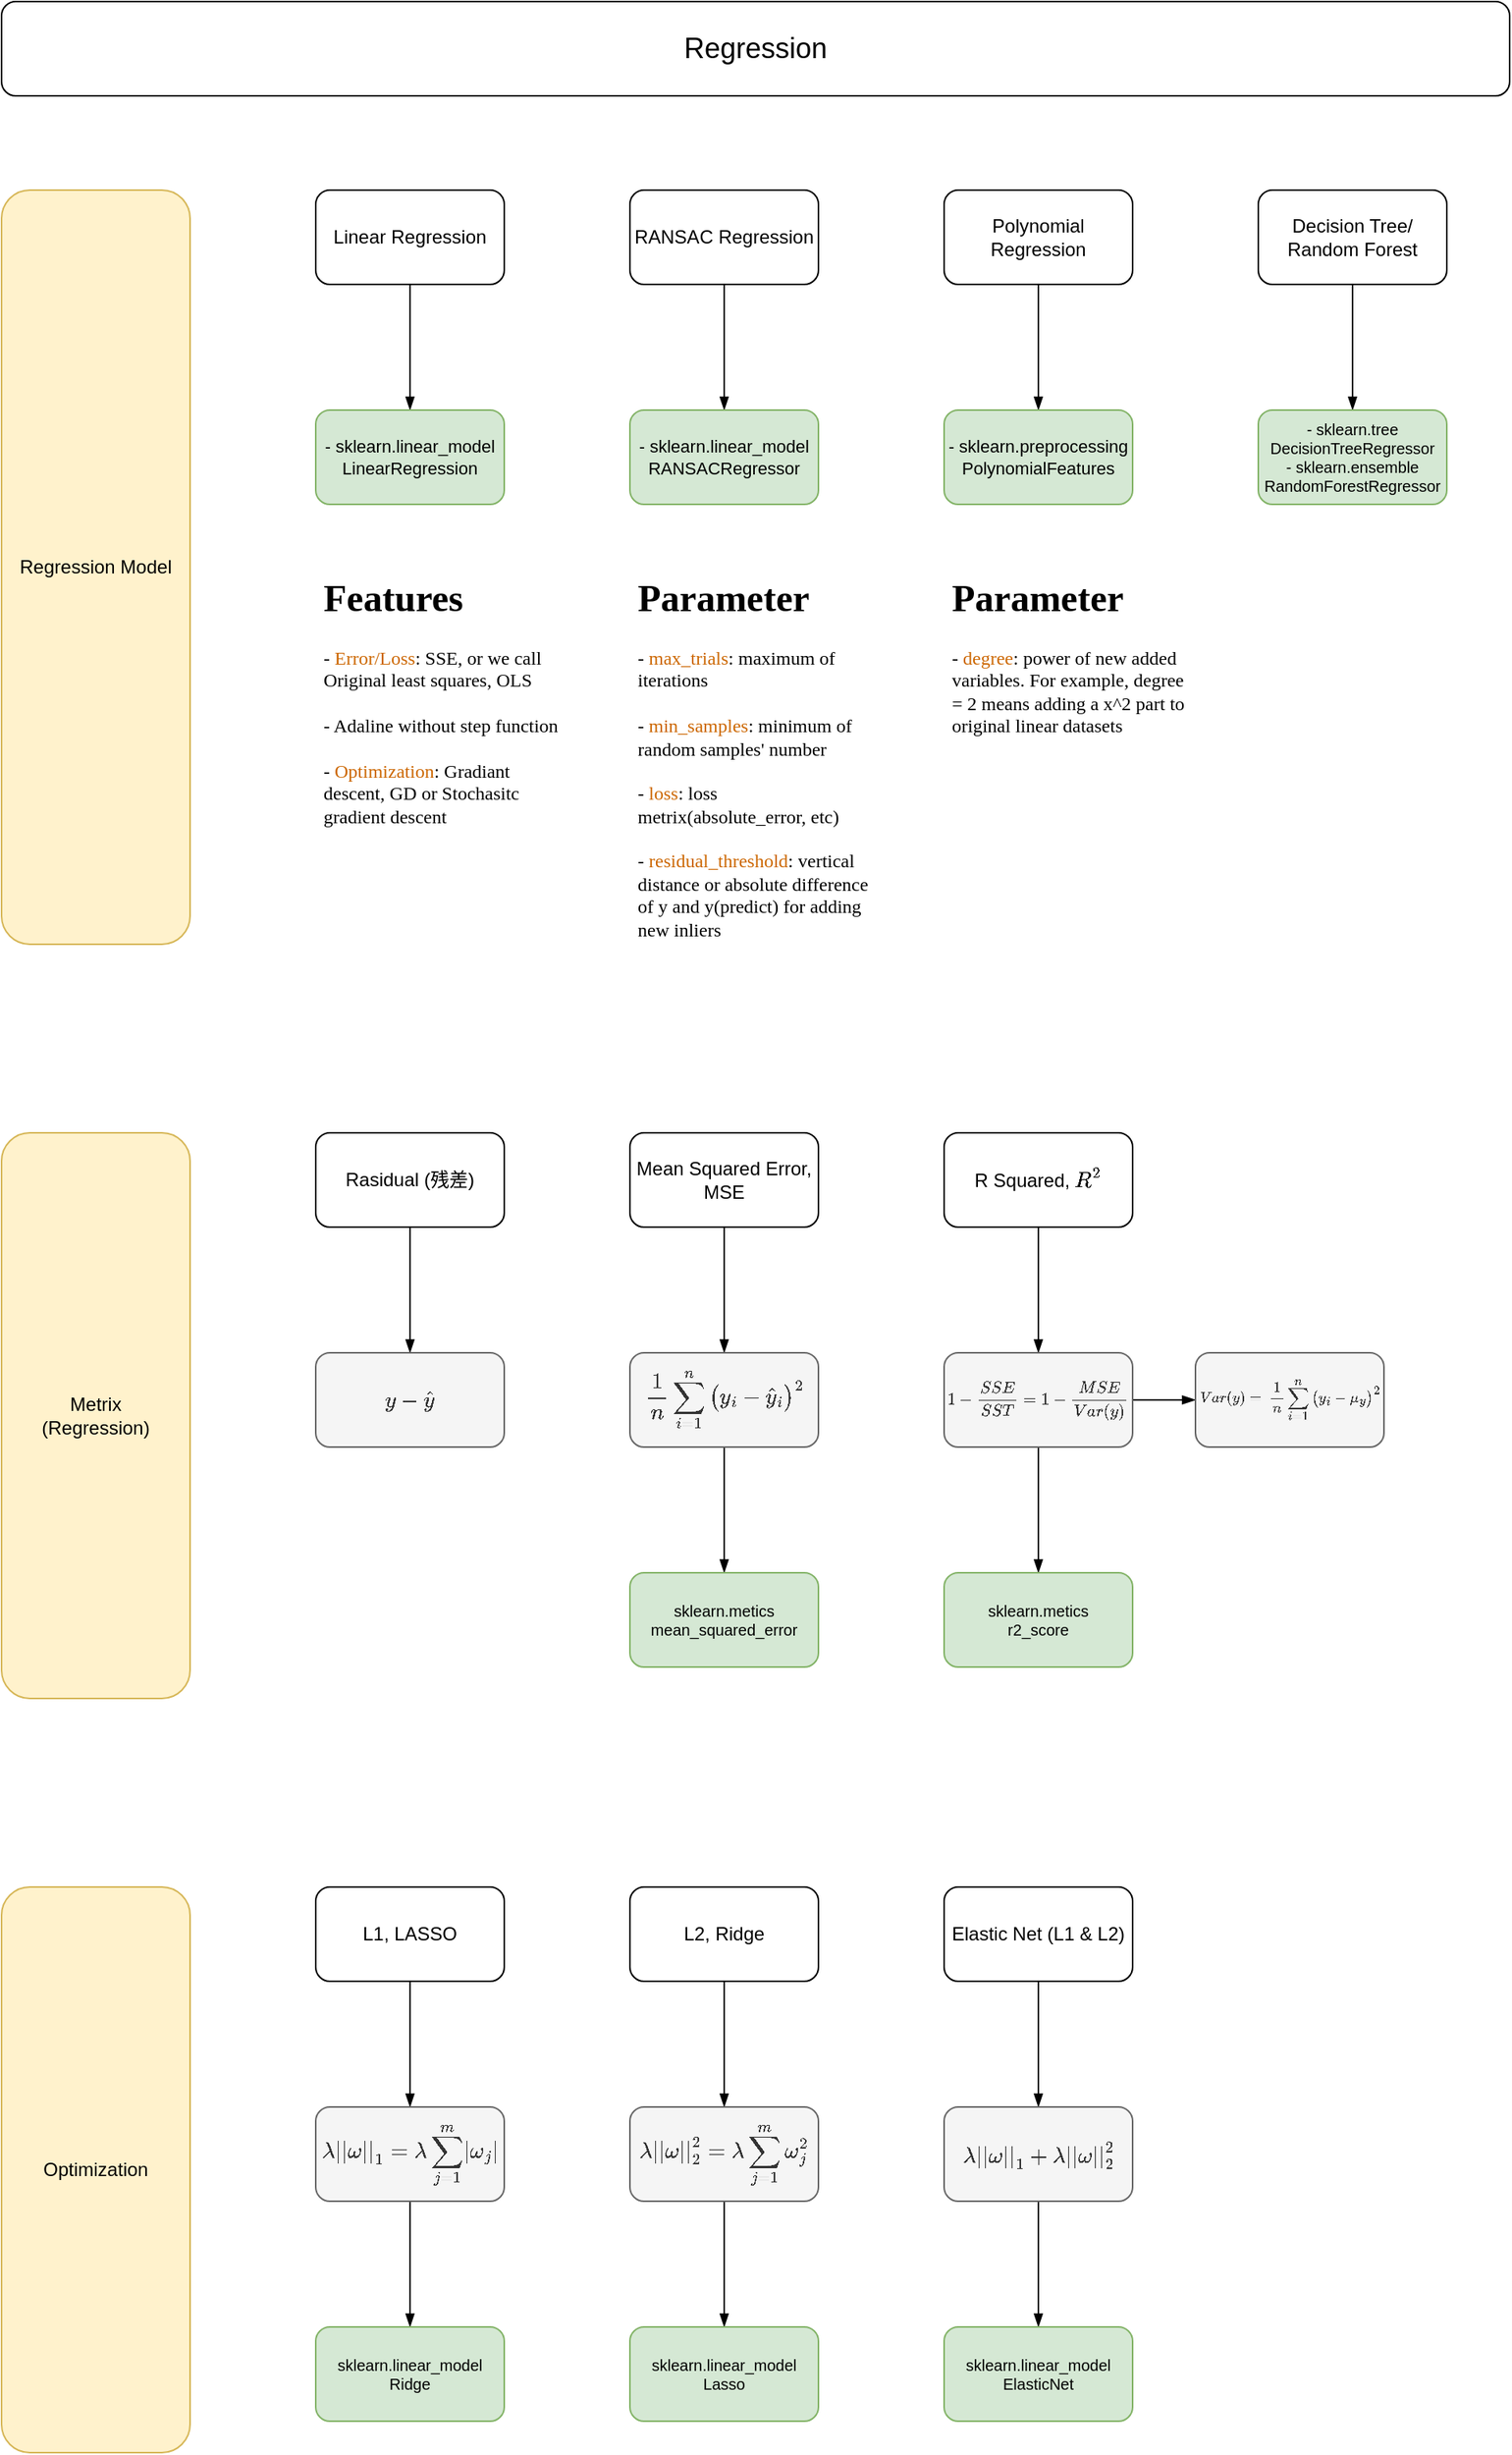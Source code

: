 <mxfile version="21.6.1" type="device">
  <diagram name="第 1 页" id="uKQnckuGB_oqDtlKrPz5">
    <mxGraphModel dx="917" dy="674" grid="1" gridSize="10" guides="1" tooltips="1" connect="1" arrows="1" fold="1" page="1" pageScale="1" pageWidth="1200" pageHeight="1920" math="1" shadow="0">
      <root>
        <mxCell id="0" />
        <mxCell id="1" parent="0" />
        <mxCell id="PHH8fjHEo_8SI4OXQQ06-1" value="Regression" style="rounded=1;whiteSpace=wrap;html=1;fontSize=18;" vertex="1" parent="1">
          <mxGeometry x="120" y="120" width="960" height="60" as="geometry" />
        </mxCell>
        <mxCell id="PHH8fjHEo_8SI4OXQQ06-2" value="Regression Model" style="rounded=1;whiteSpace=wrap;html=1;fillColor=#fff2cc;strokeColor=#d6b656;" vertex="1" parent="1">
          <mxGeometry x="120" y="240" width="120" height="480" as="geometry" />
        </mxCell>
        <mxCell id="PHH8fjHEo_8SI4OXQQ06-8" value="" style="edgeStyle=orthogonalEdgeStyle;rounded=0;orthogonalLoop=1;jettySize=auto;html=1;endArrow=blockThin;endFill=1;" edge="1" parent="1" source="PHH8fjHEo_8SI4OXQQ06-3" target="PHH8fjHEo_8SI4OXQQ06-7">
          <mxGeometry relative="1" as="geometry" />
        </mxCell>
        <mxCell id="PHH8fjHEo_8SI4OXQQ06-3" value="Linear Regression" style="rounded=1;whiteSpace=wrap;html=1;" vertex="1" parent="1">
          <mxGeometry x="320" y="240" width="120" height="60" as="geometry" />
        </mxCell>
        <mxCell id="PHH8fjHEo_8SI4OXQQ06-10" value="" style="edgeStyle=orthogonalEdgeStyle;rounded=0;orthogonalLoop=1;jettySize=auto;html=1;endArrow=blockThin;endFill=1;" edge="1" parent="1" source="PHH8fjHEo_8SI4OXQQ06-4" target="PHH8fjHEo_8SI4OXQQ06-9">
          <mxGeometry relative="1" as="geometry" />
        </mxCell>
        <mxCell id="PHH8fjHEo_8SI4OXQQ06-4" value="RANSAC Regression" style="rounded=1;whiteSpace=wrap;html=1;" vertex="1" parent="1">
          <mxGeometry x="520" y="240" width="120" height="60" as="geometry" />
        </mxCell>
        <mxCell id="PHH8fjHEo_8SI4OXQQ06-15" value="" style="edgeStyle=orthogonalEdgeStyle;rounded=0;orthogonalLoop=1;jettySize=auto;html=1;endArrow=blockThin;endFill=1;" edge="1" parent="1" source="PHH8fjHEo_8SI4OXQQ06-5" target="PHH8fjHEo_8SI4OXQQ06-14">
          <mxGeometry relative="1" as="geometry" />
        </mxCell>
        <mxCell id="PHH8fjHEo_8SI4OXQQ06-5" value="Polynomial Regression" style="rounded=1;whiteSpace=wrap;html=1;" vertex="1" parent="1">
          <mxGeometry x="720" y="240" width="120" height="60" as="geometry" />
        </mxCell>
        <mxCell id="PHH8fjHEo_8SI4OXQQ06-18" value="" style="edgeStyle=orthogonalEdgeStyle;rounded=0;orthogonalLoop=1;jettySize=auto;html=1;endArrow=blockThin;endFill=1;" edge="1" parent="1" source="PHH8fjHEo_8SI4OXQQ06-6" target="PHH8fjHEo_8SI4OXQQ06-17">
          <mxGeometry relative="1" as="geometry" />
        </mxCell>
        <mxCell id="PHH8fjHEo_8SI4OXQQ06-6" value="Decision Tree/&lt;br&gt;Random Forest" style="rounded=1;whiteSpace=wrap;html=1;" vertex="1" parent="1">
          <mxGeometry x="920" y="240" width="120" height="60" as="geometry" />
        </mxCell>
        <mxCell id="PHH8fjHEo_8SI4OXQQ06-7" value="- sklearn.linear_model LinearRegression" style="whiteSpace=wrap;html=1;rounded=1;fillColor=#d5e8d4;strokeColor=#82b366;fontSize=11;" vertex="1" parent="1">
          <mxGeometry x="320" y="380" width="120" height="60" as="geometry" />
        </mxCell>
        <mxCell id="PHH8fjHEo_8SI4OXQQ06-9" value="- sklearn.linear_model&lt;br&gt;RANSACRegressor" style="whiteSpace=wrap;html=1;rounded=1;fillColor=#d5e8d4;strokeColor=#82b366;fontSize=11;" vertex="1" parent="1">
          <mxGeometry x="520" y="380" width="120" height="60" as="geometry" />
        </mxCell>
        <mxCell id="PHH8fjHEo_8SI4OXQQ06-12" value="&lt;h1&gt;&lt;span style=&quot;background-color: initial;&quot;&gt;Features&lt;/span&gt;&lt;/h1&gt;&lt;div&gt;&lt;font style=&quot;&quot;&gt;&lt;font style=&quot;font-size: 12px; font-weight: normal;&quot;&gt;- &lt;font color=&quot;#cc6600&quot;&gt;Error/Loss&lt;/font&gt;: SSE, or we call Original least squares, OLS&lt;/font&gt;&lt;/font&gt;&lt;/div&gt;&lt;div&gt;&lt;font style=&quot;&quot;&gt;&lt;font style=&quot;font-size: 12px; font-weight: normal;&quot;&gt;&lt;br&gt;&lt;/font&gt;&lt;/font&gt;&lt;/div&gt;&lt;div&gt;&lt;font style=&quot;&quot;&gt;&lt;font style=&quot;font-size: 12px; font-weight: normal;&quot;&gt;- Adaline without step function&lt;/font&gt;&lt;/font&gt;&lt;/div&gt;&lt;div&gt;&lt;font style=&quot;&quot;&gt;&lt;font style=&quot;font-size: 12px; font-weight: normal;&quot;&gt;&lt;br&gt;&lt;/font&gt;&lt;/font&gt;&lt;/div&gt;&lt;div&gt;&lt;font style=&quot;&quot;&gt;&lt;font style=&quot;font-size: 12px; font-weight: normal;&quot;&gt;- &lt;font color=&quot;#cc6600&quot;&gt;Optimization&lt;/font&gt;: Gradiant descent, GD or Stochasitc gradient descent&lt;/font&gt;&lt;/font&gt;&lt;/div&gt;" style="text;html=1;strokeColor=none;fillColor=none;spacing=5;spacingTop=-20;whiteSpace=wrap;overflow=hidden;rounded=0;fontFamily=Comic Sans MS;" vertex="1" parent="1">
          <mxGeometry x="320" y="480" width="160" height="200" as="geometry" />
        </mxCell>
        <mxCell id="PHH8fjHEo_8SI4OXQQ06-13" value="&lt;h1&gt;&lt;span style=&quot;background-color: initial;&quot;&gt;Parameter&lt;/span&gt;&lt;/h1&gt;&lt;div style=&quot;&quot;&gt;&lt;span style=&quot;background-color: initial; font-weight: normal;&quot;&gt;-&amp;nbsp;&lt;/span&gt;&lt;span style=&quot;background-color: initial;&quot;&gt;&lt;font color=&quot;#cc6600&quot;&gt;max_trials&lt;/font&gt;: maximum of iterations&lt;/span&gt;&lt;/div&gt;&lt;div&gt;&lt;span style=&quot;background-color: initial; font-size: 12px; font-weight: normal;&quot;&gt;&lt;br&gt;&lt;/span&gt;&lt;/div&gt;&lt;div&gt;&lt;span style=&quot;background-color: initial; font-size: 12px; font-weight: normal;&quot;&gt;- &lt;font color=&quot;#cc6600&quot;&gt;min_samples&lt;/font&gt;: minimum of random samples&#39; number&lt;/span&gt;&lt;/div&gt;&lt;div&gt;&lt;span style=&quot;background-color: initial; font-size: 12px; font-weight: normal;&quot;&gt;&lt;br&gt;&lt;/span&gt;&lt;/div&gt;&lt;div&gt;&lt;span style=&quot;background-color: initial; font-size: 12px; font-weight: normal;&quot;&gt;- &lt;font color=&quot;#cc6600&quot;&gt;loss&lt;/font&gt;: loss metrix(absolute_error, etc)&lt;/span&gt;&lt;/div&gt;&lt;div&gt;&lt;span style=&quot;background-color: initial; font-size: 12px; font-weight: normal;&quot;&gt;&lt;br&gt;&lt;/span&gt;&lt;/div&gt;&lt;div&gt;&lt;span style=&quot;background-color: initial; font-size: 12px; font-weight: normal;&quot;&gt;- &lt;font color=&quot;#cc6600&quot;&gt;residual_threshold&lt;/font&gt;: vertical distance or absolute difference of y and y(predict) for adding new inliers&lt;/span&gt;&lt;/div&gt;" style="text;html=1;strokeColor=none;fillColor=none;spacing=5;spacingTop=-20;whiteSpace=wrap;overflow=hidden;rounded=0;fontFamily=Comic Sans MS;" vertex="1" parent="1">
          <mxGeometry x="520" y="480" width="160" height="280" as="geometry" />
        </mxCell>
        <mxCell id="PHH8fjHEo_8SI4OXQQ06-14" value="- sklearn.preprocessing&lt;br&gt;PolynomialFeatures" style="whiteSpace=wrap;html=1;rounded=1;fillColor=#d5e8d4;strokeColor=#82b366;fontSize=11;" vertex="1" parent="1">
          <mxGeometry x="720" y="380" width="120" height="60" as="geometry" />
        </mxCell>
        <mxCell id="PHH8fjHEo_8SI4OXQQ06-16" value="&lt;h1&gt;&lt;span style=&quot;background-color: initial;&quot;&gt;Parameter&lt;/span&gt;&lt;/h1&gt;&lt;div style=&quot;&quot;&gt;&lt;span style=&quot;background-color: initial; font-weight: normal;&quot;&gt;- &lt;font color=&quot;#cc6600&quot;&gt;degree&lt;/font&gt;: power of new added variables. For example, degree = 2 means adding a x^2 part to original linear datasets&lt;/span&gt;&lt;/div&gt;" style="text;html=1;strokeColor=none;fillColor=none;spacing=5;spacingTop=-20;whiteSpace=wrap;overflow=hidden;rounded=0;fontFamily=Comic Sans MS;" vertex="1" parent="1">
          <mxGeometry x="720" y="480" width="160" height="130" as="geometry" />
        </mxCell>
        <mxCell id="PHH8fjHEo_8SI4OXQQ06-17" value="- sklearn.tree&lt;br style=&quot;font-size: 10px;&quot;&gt;DecisionTreeRegressor&lt;br style=&quot;font-size: 10px;&quot;&gt;- sklearn.ensemble&lt;br style=&quot;font-size: 10px;&quot;&gt;RandomForestRegressor" style="whiteSpace=wrap;html=1;rounded=1;fillColor=#d5e8d4;strokeColor=#82b366;fontSize=10;" vertex="1" parent="1">
          <mxGeometry x="920" y="380" width="120" height="60" as="geometry" />
        </mxCell>
        <mxCell id="PHH8fjHEo_8SI4OXQQ06-19" value="Metrix&lt;br&gt;(Regression)" style="rounded=1;whiteSpace=wrap;html=1;fillColor=#fff2cc;strokeColor=#d6b656;" vertex="1" parent="1">
          <mxGeometry x="120" y="840" width="120" height="360" as="geometry" />
        </mxCell>
        <mxCell id="PHH8fjHEo_8SI4OXQQ06-22" value="" style="edgeStyle=orthogonalEdgeStyle;rounded=0;orthogonalLoop=1;jettySize=auto;html=1;endArrow=blockThin;endFill=1;" edge="1" parent="1" source="PHH8fjHEo_8SI4OXQQ06-20" target="PHH8fjHEo_8SI4OXQQ06-21">
          <mxGeometry relative="1" as="geometry" />
        </mxCell>
        <mxCell id="PHH8fjHEo_8SI4OXQQ06-20" value="Rasidual (残差)" style="rounded=1;whiteSpace=wrap;html=1;" vertex="1" parent="1">
          <mxGeometry x="320" y="840" width="120" height="60" as="geometry" />
        </mxCell>
        <mxCell id="PHH8fjHEo_8SI4OXQQ06-21" value="`y - haty`" style="whiteSpace=wrap;html=1;rounded=1;fillColor=#f5f5f5;fontColor=#333333;strokeColor=#666666;" vertex="1" parent="1">
          <mxGeometry x="320" y="980" width="120" height="60" as="geometry" />
        </mxCell>
        <mxCell id="PHH8fjHEo_8SI4OXQQ06-27" value="" style="edgeStyle=orthogonalEdgeStyle;rounded=0;orthogonalLoop=1;jettySize=auto;html=1;endArrow=blockThin;endFill=1;" edge="1" parent="1" source="PHH8fjHEo_8SI4OXQQ06-23" target="PHH8fjHEo_8SI4OXQQ06-26">
          <mxGeometry relative="1" as="geometry" />
        </mxCell>
        <mxCell id="PHH8fjHEo_8SI4OXQQ06-23" value="Mean Squared Error,&lt;br&gt;MSE" style="rounded=1;whiteSpace=wrap;html=1;" vertex="1" parent="1">
          <mxGeometry x="520" y="840" width="120" height="60" as="geometry" />
        </mxCell>
        <mxCell id="PHH8fjHEo_8SI4OXQQ06-29" value="" style="edgeStyle=orthogonalEdgeStyle;rounded=0;orthogonalLoop=1;jettySize=auto;html=1;endArrow=blockThin;endFill=1;" edge="1" parent="1" source="PHH8fjHEo_8SI4OXQQ06-26" target="PHH8fjHEo_8SI4OXQQ06-28">
          <mxGeometry relative="1" as="geometry" />
        </mxCell>
        <mxCell id="PHH8fjHEo_8SI4OXQQ06-26" value="`1/nsum_(i=1)^n(y_i - haty_i)^2`" style="whiteSpace=wrap;html=1;rounded=1;fillColor=#f5f5f5;fontColor=#333333;strokeColor=#666666;fontSize=12;" vertex="1" parent="1">
          <mxGeometry x="520" y="980" width="120" height="60" as="geometry" />
        </mxCell>
        <mxCell id="PHH8fjHEo_8SI4OXQQ06-28" value="sklearn.metics&lt;br&gt;mean_squared_error" style="whiteSpace=wrap;html=1;rounded=1;fillColor=#d5e8d4;strokeColor=#82b366;fontSize=10;" vertex="1" parent="1">
          <mxGeometry x="520" y="1120" width="120" height="60" as="geometry" />
        </mxCell>
        <mxCell id="PHH8fjHEo_8SI4OXQQ06-32" value="" style="edgeStyle=orthogonalEdgeStyle;rounded=0;orthogonalLoop=1;jettySize=auto;html=1;endArrow=blockThin;endFill=1;" edge="1" parent="1" source="PHH8fjHEo_8SI4OXQQ06-30" target="PHH8fjHEo_8SI4OXQQ06-31">
          <mxGeometry relative="1" as="geometry" />
        </mxCell>
        <mxCell id="PHH8fjHEo_8SI4OXQQ06-30" value="R Squared, `R^2`" style="rounded=1;whiteSpace=wrap;html=1;" vertex="1" parent="1">
          <mxGeometry x="720" y="840" width="120" height="60" as="geometry" />
        </mxCell>
        <mxCell id="PHH8fjHEo_8SI4OXQQ06-35" value="" style="edgeStyle=orthogonalEdgeStyle;rounded=0;orthogonalLoop=1;jettySize=auto;html=1;endArrow=blockThin;endFill=1;" edge="1" parent="1" source="PHH8fjHEo_8SI4OXQQ06-31" target="PHH8fjHEo_8SI4OXQQ06-34">
          <mxGeometry relative="1" as="geometry" />
        </mxCell>
        <mxCell id="PHH8fjHEo_8SI4OXQQ06-37" value="" style="edgeStyle=orthogonalEdgeStyle;rounded=0;orthogonalLoop=1;jettySize=auto;html=1;endArrow=blockThin;endFill=1;" edge="1" parent="1" source="PHH8fjHEo_8SI4OXQQ06-31" target="PHH8fjHEo_8SI4OXQQ06-36">
          <mxGeometry relative="1" as="geometry" />
        </mxCell>
        <mxCell id="PHH8fjHEo_8SI4OXQQ06-31" value="`1-(SSE)/(SST)=1-(MSE)/(Var(y))`" style="whiteSpace=wrap;html=1;rounded=1;fillColor=#f5f5f5;fontColor=#333333;strokeColor=#666666;fontSize=9;" vertex="1" parent="1">
          <mxGeometry x="720" y="980" width="120" height="60" as="geometry" />
        </mxCell>
        <mxCell id="PHH8fjHEo_8SI4OXQQ06-34" value="`Var(y) =&amp;nbsp;1/nsum_(i=1)^n(y_i - mu_y)^2`" style="whiteSpace=wrap;html=1;fontSize=8;fillColor=#f5f5f5;strokeColor=#666666;fontColor=#333333;rounded=1;" vertex="1" parent="1">
          <mxGeometry x="880" y="980" width="120" height="60" as="geometry" />
        </mxCell>
        <mxCell id="PHH8fjHEo_8SI4OXQQ06-36" value="sklearn.metics&lt;br&gt;r2_score" style="whiteSpace=wrap;html=1;rounded=1;fillColor=#d5e8d4;strokeColor=#82b366;fontSize=10;" vertex="1" parent="1">
          <mxGeometry x="720" y="1120" width="120" height="60" as="geometry" />
        </mxCell>
        <mxCell id="PHH8fjHEo_8SI4OXQQ06-38" value="Optimization" style="rounded=1;whiteSpace=wrap;html=1;fillColor=#fff2cc;strokeColor=#d6b656;" vertex="1" parent="1">
          <mxGeometry x="120" y="1320" width="120" height="360" as="geometry" />
        </mxCell>
        <mxCell id="PHH8fjHEo_8SI4OXQQ06-46" value="" style="edgeStyle=orthogonalEdgeStyle;rounded=0;orthogonalLoop=1;jettySize=auto;html=1;endArrow=blockThin;endFill=1;" edge="1" parent="1" source="PHH8fjHEo_8SI4OXQQ06-39" target="PHH8fjHEo_8SI4OXQQ06-44">
          <mxGeometry relative="1" as="geometry" />
        </mxCell>
        <mxCell id="PHH8fjHEo_8SI4OXQQ06-39" value="L1, LASSO" style="rounded=1;whiteSpace=wrap;html=1;" vertex="1" parent="1">
          <mxGeometry x="320" y="1320" width="120" height="60" as="geometry" />
        </mxCell>
        <mxCell id="PHH8fjHEo_8SI4OXQQ06-47" value="" style="edgeStyle=orthogonalEdgeStyle;rounded=0;orthogonalLoop=1;jettySize=auto;html=1;endArrow=blockThin;endFill=1;" edge="1" parent="1" source="PHH8fjHEo_8SI4OXQQ06-40" target="PHH8fjHEo_8SI4OXQQ06-42">
          <mxGeometry relative="1" as="geometry" />
        </mxCell>
        <mxCell id="PHH8fjHEo_8SI4OXQQ06-40" value="L2, Ridge" style="rounded=1;whiteSpace=wrap;html=1;" vertex="1" parent="1">
          <mxGeometry x="520" y="1320" width="120" height="60" as="geometry" />
        </mxCell>
        <mxCell id="PHH8fjHEo_8SI4OXQQ06-49" value="" style="edgeStyle=orthogonalEdgeStyle;rounded=0;orthogonalLoop=1;jettySize=auto;html=1;endArrow=blockThin;endFill=1;" edge="1" parent="1" source="PHH8fjHEo_8SI4OXQQ06-41" target="PHH8fjHEo_8SI4OXQQ06-48">
          <mxGeometry relative="1" as="geometry" />
        </mxCell>
        <mxCell id="PHH8fjHEo_8SI4OXQQ06-41" value="Elastic Net (L1 &amp;amp; L2)" style="rounded=1;whiteSpace=wrap;html=1;" vertex="1" parent="1">
          <mxGeometry x="720" y="1320" width="120" height="60" as="geometry" />
        </mxCell>
        <mxCell id="PHH8fjHEo_8SI4OXQQ06-53" value="" style="edgeStyle=orthogonalEdgeStyle;rounded=0;orthogonalLoop=1;jettySize=auto;html=1;endArrow=blockThin;endFill=1;" edge="1" parent="1" source="PHH8fjHEo_8SI4OXQQ06-42" target="PHH8fjHEo_8SI4OXQQ06-52">
          <mxGeometry relative="1" as="geometry" />
        </mxCell>
        <mxCell id="PHH8fjHEo_8SI4OXQQ06-42" value="`lambda||omega||_2^2=lambdasum_(j=1)^momega_j^2`" style="whiteSpace=wrap;html=1;rounded=1;fillColor=#f5f5f5;fontColor=#333333;strokeColor=#666666;" vertex="1" parent="1">
          <mxGeometry x="520" y="1460" width="120" height="60" as="geometry" />
        </mxCell>
        <mxCell id="PHH8fjHEo_8SI4OXQQ06-51" value="" style="edgeStyle=orthogonalEdgeStyle;rounded=0;orthogonalLoop=1;jettySize=auto;html=1;endArrow=blockThin;endFill=1;" edge="1" parent="1" source="PHH8fjHEo_8SI4OXQQ06-44" target="PHH8fjHEo_8SI4OXQQ06-50">
          <mxGeometry relative="1" as="geometry" />
        </mxCell>
        <mxCell id="PHH8fjHEo_8SI4OXQQ06-44" value="`lambda||omega||_1=lambdasum_(j=1)^m|omega_j|`" style="whiteSpace=wrap;html=1;rounded=1;fillColor=#f5f5f5;fontColor=#333333;strokeColor=#666666;" vertex="1" parent="1">
          <mxGeometry x="320" y="1460" width="120" height="60" as="geometry" />
        </mxCell>
        <mxCell id="PHH8fjHEo_8SI4OXQQ06-55" value="" style="edgeStyle=orthogonalEdgeStyle;rounded=0;orthogonalLoop=1;jettySize=auto;html=1;endArrow=blockThin;endFill=1;" edge="1" parent="1" source="PHH8fjHEo_8SI4OXQQ06-48" target="PHH8fjHEo_8SI4OXQQ06-54">
          <mxGeometry relative="1" as="geometry" />
        </mxCell>
        <mxCell id="PHH8fjHEo_8SI4OXQQ06-48" value="`lambda||omega||_1&lt;br&gt;+ lambda||omega||_2^2`" style="whiteSpace=wrap;html=1;rounded=1;fillColor=#f5f5f5;fontColor=#333333;strokeColor=#666666;" vertex="1" parent="1">
          <mxGeometry x="720" y="1460" width="120" height="60" as="geometry" />
        </mxCell>
        <mxCell id="PHH8fjHEo_8SI4OXQQ06-50" value="sklearn.linear_model&lt;br&gt;Ridge" style="whiteSpace=wrap;html=1;rounded=1;fillColor=#d5e8d4;strokeColor=#82b366;fontSize=10;" vertex="1" parent="1">
          <mxGeometry x="320" y="1600" width="120" height="60" as="geometry" />
        </mxCell>
        <mxCell id="PHH8fjHEo_8SI4OXQQ06-52" value="sklearn.linear_model&lt;br&gt;Lasso" style="whiteSpace=wrap;html=1;rounded=1;fillColor=#d5e8d4;strokeColor=#82b366;fontSize=10;" vertex="1" parent="1">
          <mxGeometry x="520" y="1600" width="120" height="60" as="geometry" />
        </mxCell>
        <mxCell id="PHH8fjHEo_8SI4OXQQ06-54" value="sklearn.linear_model&lt;br&gt;ElasticNet" style="whiteSpace=wrap;html=1;rounded=1;fillColor=#d5e8d4;strokeColor=#82b366;fontSize=10;" vertex="1" parent="1">
          <mxGeometry x="720" y="1600" width="120" height="60" as="geometry" />
        </mxCell>
      </root>
    </mxGraphModel>
  </diagram>
</mxfile>
